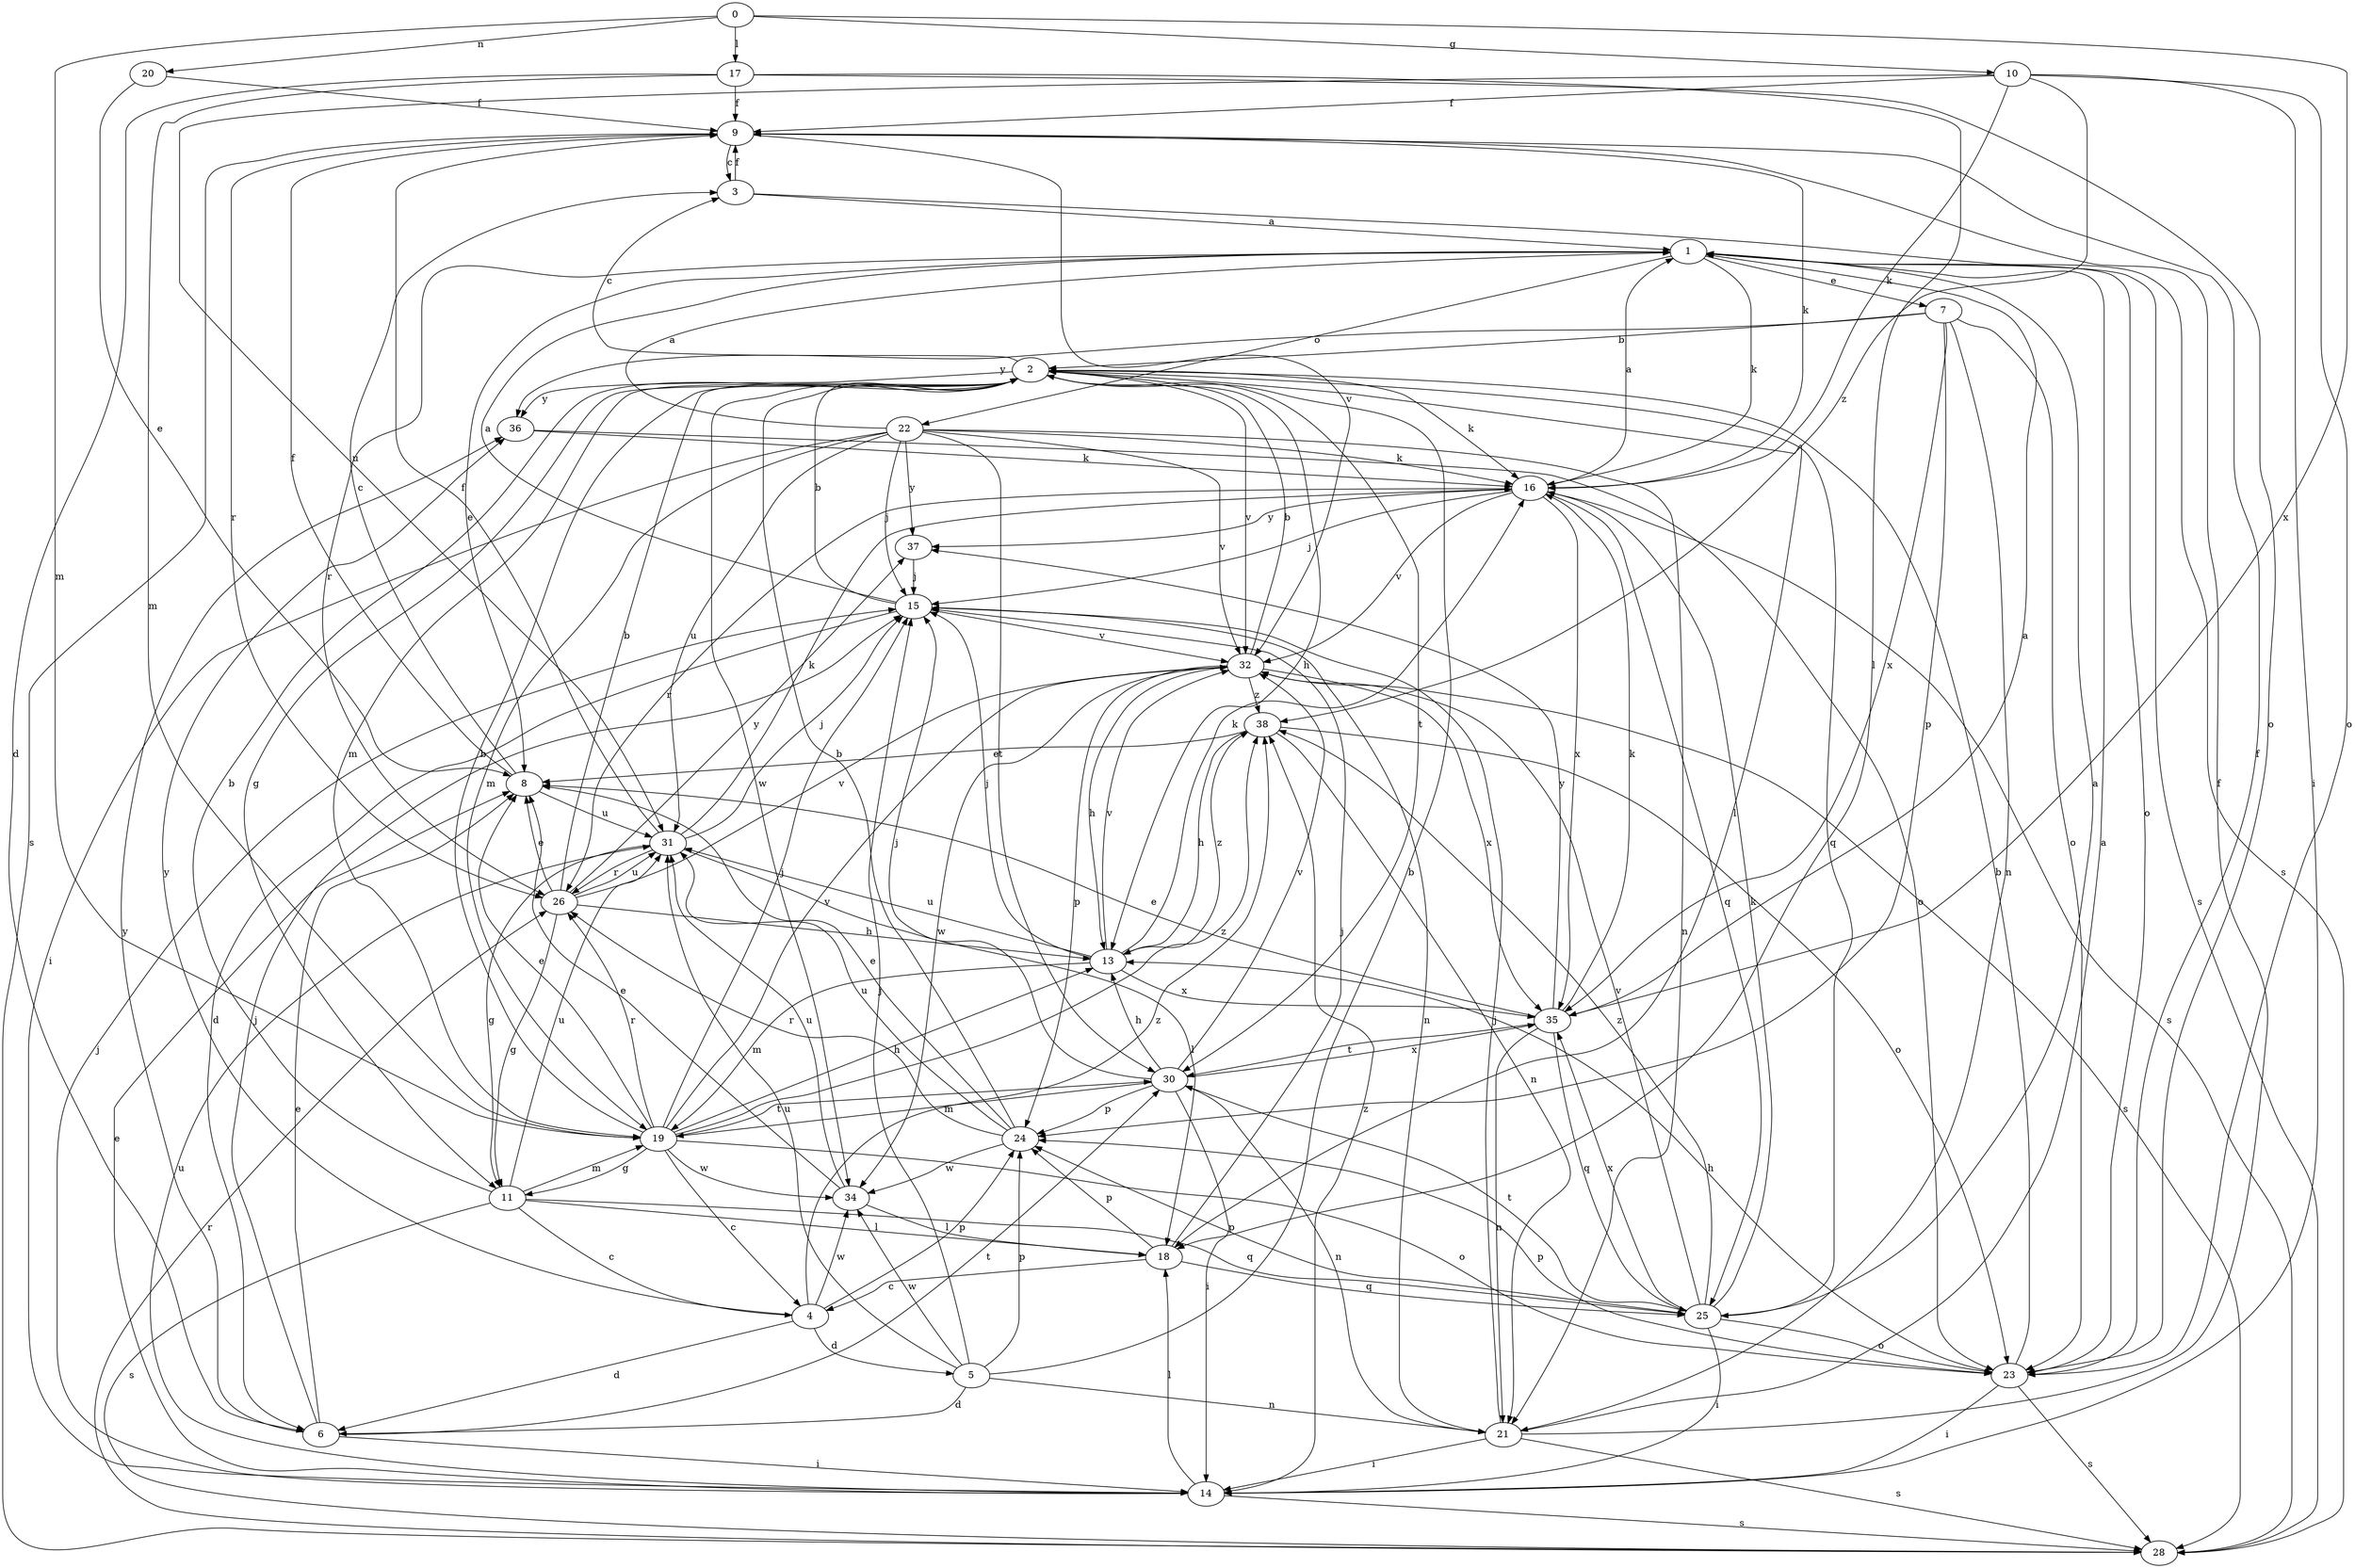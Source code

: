 strict digraph  {
0;
1;
2;
3;
4;
5;
6;
7;
8;
9;
10;
11;
13;
14;
15;
16;
17;
18;
19;
20;
21;
22;
23;
24;
25;
26;
28;
30;
31;
32;
34;
35;
36;
37;
38;
0 -> 10  [label=g];
0 -> 17  [label=l];
0 -> 19  [label=m];
0 -> 20  [label=n];
0 -> 35  [label=x];
1 -> 7  [label=e];
1 -> 8  [label=e];
1 -> 16  [label=k];
1 -> 22  [label=o];
1 -> 23  [label=o];
1 -> 26  [label=r];
1 -> 28  [label=s];
2 -> 3  [label=c];
2 -> 11  [label=g];
2 -> 13  [label=h];
2 -> 16  [label=k];
2 -> 18  [label=l];
2 -> 19  [label=m];
2 -> 25  [label=q];
2 -> 30  [label=t];
2 -> 32  [label=v];
2 -> 34  [label=w];
2 -> 36  [label=y];
3 -> 1  [label=a];
3 -> 9  [label=f];
3 -> 28  [label=s];
4 -> 5  [label=d];
4 -> 6  [label=d];
4 -> 24  [label=p];
4 -> 34  [label=w];
4 -> 36  [label=y];
4 -> 38  [label=z];
5 -> 2  [label=b];
5 -> 6  [label=d];
5 -> 15  [label=j];
5 -> 21  [label=n];
5 -> 24  [label=p];
5 -> 31  [label=u];
5 -> 34  [label=w];
6 -> 8  [label=e];
6 -> 14  [label=i];
6 -> 15  [label=j];
6 -> 30  [label=t];
6 -> 36  [label=y];
7 -> 2  [label=b];
7 -> 21  [label=n];
7 -> 23  [label=o];
7 -> 24  [label=p];
7 -> 35  [label=x];
7 -> 36  [label=y];
8 -> 3  [label=c];
8 -> 9  [label=f];
8 -> 31  [label=u];
9 -> 3  [label=c];
9 -> 16  [label=k];
9 -> 26  [label=r];
9 -> 28  [label=s];
9 -> 32  [label=v];
10 -> 9  [label=f];
10 -> 14  [label=i];
10 -> 16  [label=k];
10 -> 23  [label=o];
10 -> 31  [label=u];
10 -> 38  [label=z];
11 -> 2  [label=b];
11 -> 4  [label=c];
11 -> 18  [label=l];
11 -> 19  [label=m];
11 -> 25  [label=q];
11 -> 28  [label=s];
11 -> 31  [label=u];
13 -> 15  [label=j];
13 -> 16  [label=k];
13 -> 19  [label=m];
13 -> 31  [label=u];
13 -> 32  [label=v];
13 -> 35  [label=x];
13 -> 38  [label=z];
14 -> 8  [label=e];
14 -> 15  [label=j];
14 -> 18  [label=l];
14 -> 28  [label=s];
14 -> 31  [label=u];
14 -> 38  [label=z];
15 -> 1  [label=a];
15 -> 2  [label=b];
15 -> 6  [label=d];
15 -> 21  [label=n];
15 -> 32  [label=v];
16 -> 1  [label=a];
16 -> 15  [label=j];
16 -> 25  [label=q];
16 -> 26  [label=r];
16 -> 28  [label=s];
16 -> 32  [label=v];
16 -> 35  [label=x];
16 -> 37  [label=y];
17 -> 6  [label=d];
17 -> 9  [label=f];
17 -> 18  [label=l];
17 -> 19  [label=m];
17 -> 23  [label=o];
18 -> 4  [label=c];
18 -> 15  [label=j];
18 -> 24  [label=p];
18 -> 25  [label=q];
19 -> 2  [label=b];
19 -> 4  [label=c];
19 -> 8  [label=e];
19 -> 11  [label=g];
19 -> 13  [label=h];
19 -> 15  [label=j];
19 -> 23  [label=o];
19 -> 26  [label=r];
19 -> 30  [label=t];
19 -> 32  [label=v];
19 -> 34  [label=w];
19 -> 38  [label=z];
20 -> 8  [label=e];
20 -> 9  [label=f];
21 -> 1  [label=a];
21 -> 9  [label=f];
21 -> 14  [label=i];
21 -> 15  [label=j];
21 -> 28  [label=s];
22 -> 1  [label=a];
22 -> 14  [label=i];
22 -> 15  [label=j];
22 -> 16  [label=k];
22 -> 19  [label=m];
22 -> 21  [label=n];
22 -> 30  [label=t];
22 -> 31  [label=u];
22 -> 32  [label=v];
22 -> 37  [label=y];
23 -> 2  [label=b];
23 -> 9  [label=f];
23 -> 13  [label=h];
23 -> 14  [label=i];
23 -> 24  [label=p];
23 -> 28  [label=s];
24 -> 2  [label=b];
24 -> 8  [label=e];
24 -> 26  [label=r];
24 -> 31  [label=u];
24 -> 34  [label=w];
25 -> 1  [label=a];
25 -> 14  [label=i];
25 -> 16  [label=k];
25 -> 23  [label=o];
25 -> 24  [label=p];
25 -> 30  [label=t];
25 -> 32  [label=v];
25 -> 35  [label=x];
25 -> 38  [label=z];
26 -> 2  [label=b];
26 -> 8  [label=e];
26 -> 11  [label=g];
26 -> 13  [label=h];
26 -> 31  [label=u];
26 -> 32  [label=v];
26 -> 37  [label=y];
28 -> 26  [label=r];
30 -> 13  [label=h];
30 -> 14  [label=i];
30 -> 15  [label=j];
30 -> 19  [label=m];
30 -> 21  [label=n];
30 -> 24  [label=p];
30 -> 32  [label=v];
30 -> 35  [label=x];
31 -> 9  [label=f];
31 -> 11  [label=g];
31 -> 15  [label=j];
31 -> 16  [label=k];
31 -> 18  [label=l];
31 -> 26  [label=r];
32 -> 2  [label=b];
32 -> 13  [label=h];
32 -> 24  [label=p];
32 -> 28  [label=s];
32 -> 34  [label=w];
32 -> 35  [label=x];
32 -> 38  [label=z];
34 -> 8  [label=e];
34 -> 18  [label=l];
34 -> 31  [label=u];
35 -> 1  [label=a];
35 -> 8  [label=e];
35 -> 16  [label=k];
35 -> 21  [label=n];
35 -> 25  [label=q];
35 -> 30  [label=t];
35 -> 37  [label=y];
36 -> 16  [label=k];
36 -> 23  [label=o];
37 -> 15  [label=j];
38 -> 8  [label=e];
38 -> 13  [label=h];
38 -> 21  [label=n];
38 -> 23  [label=o];
}

